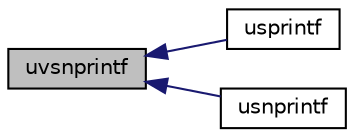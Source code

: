 digraph "uvsnprintf"
{
  edge [fontname="Helvetica",fontsize="10",labelfontname="Helvetica",labelfontsize="10"];
  node [fontname="Helvetica",fontsize="10",shape=record];
  rankdir="LR";
  Node1 [label="uvsnprintf",height=0.2,width=0.4,color="black", fillcolor="grey75", style="filled" fontcolor="black"];
  Node1 -> Node2 [dir="back",color="midnightblue",fontsize="10",style="solid",fontname="Helvetica"];
  Node2 [label="usprintf",height=0.2,width=0.4,color="black", fillcolor="white", style="filled",URL="$group__ustdlib__api.html#ga8d8940f65bf237f422d3a63312942a10"];
  Node1 -> Node3 [dir="back",color="midnightblue",fontsize="10",style="solid",fontname="Helvetica"];
  Node3 [label="usnprintf",height=0.2,width=0.4,color="black", fillcolor="white", style="filled",URL="$group__ustdlib__api.html#ga0523e2ba8a83e7cfc76be3caaf37b25a"];
}
